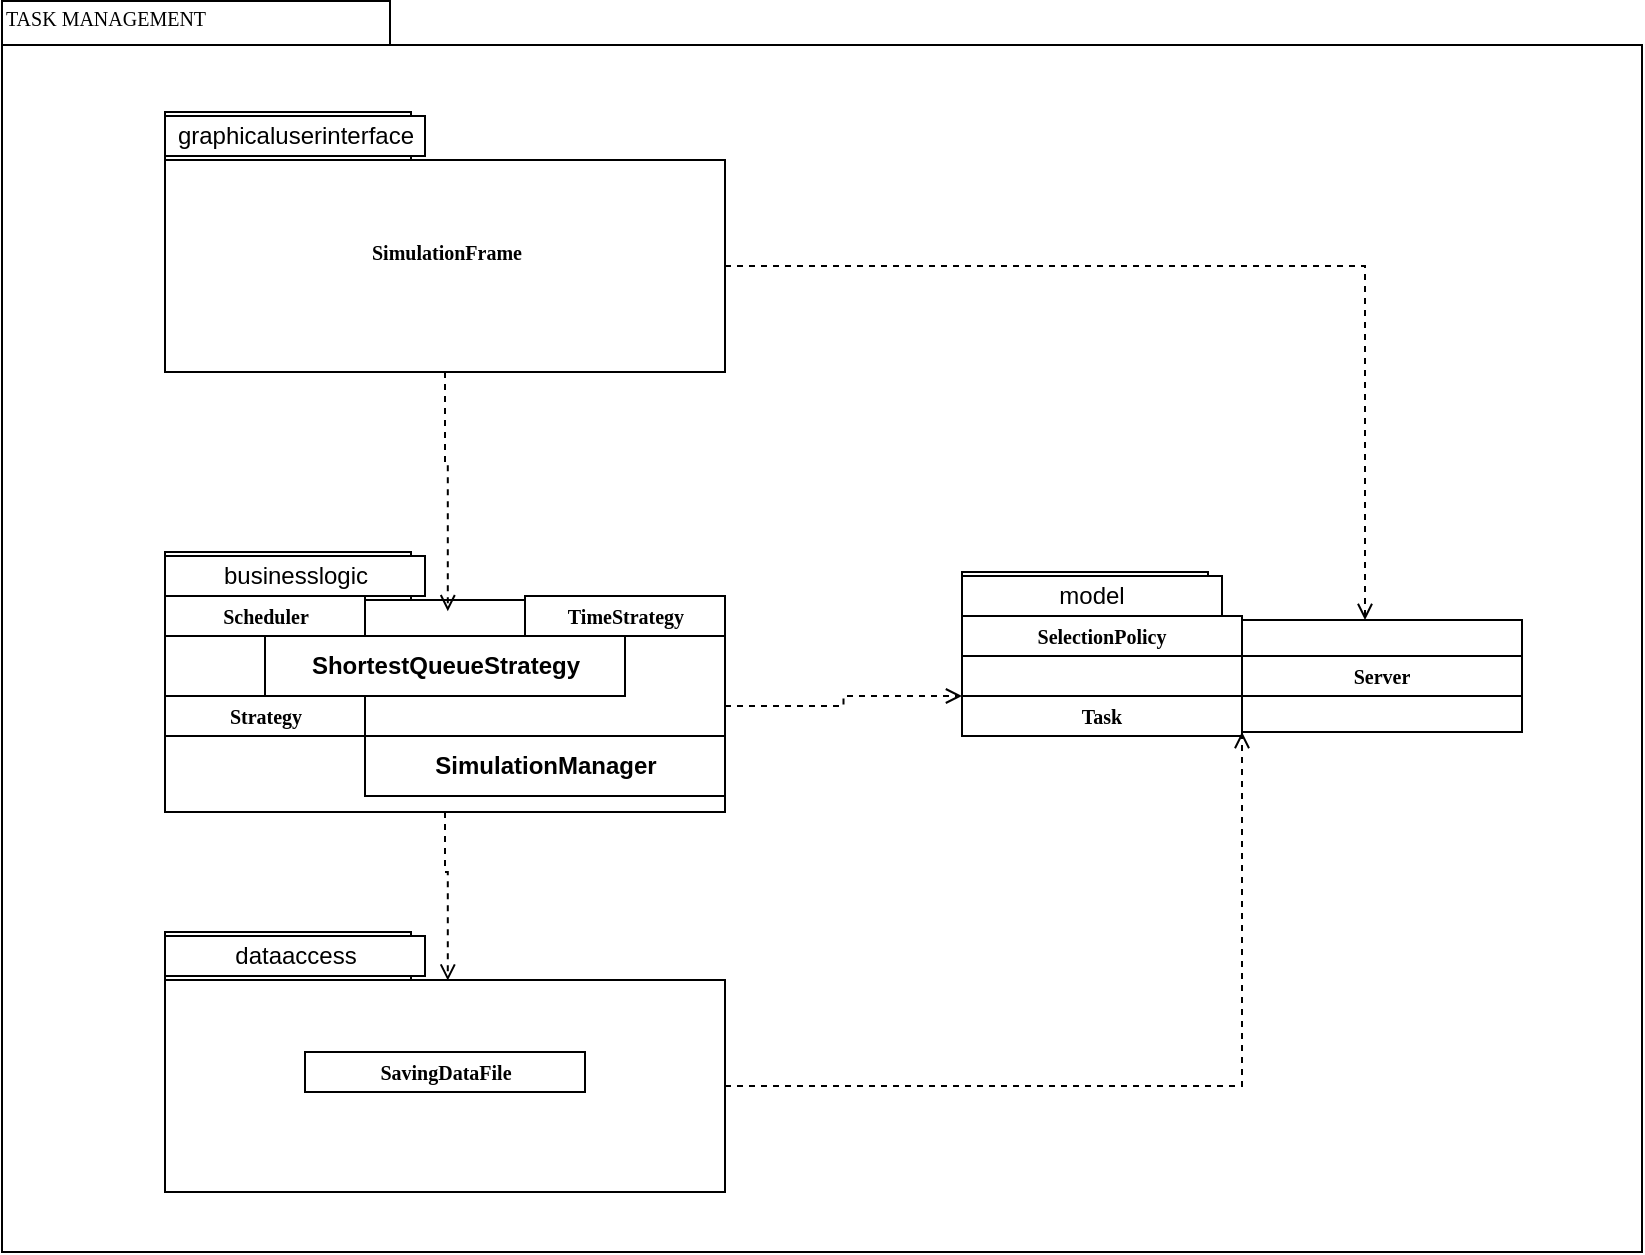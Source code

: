 <mxfile version="26.1.1">
  <diagram name="Page-1" id="b5b7bab2-c9e2-2cf4-8b2a-24fd1a2a6d21">
    <mxGraphModel dx="1880" dy="929" grid="1" gridSize="10" guides="1" tooltips="1" connect="1" arrows="1" fold="1" page="1" pageScale="1" pageWidth="827" pageHeight="1169" background="none" math="0" shadow="0">
      <root>
        <mxCell id="0" />
        <mxCell id="1" parent="0" />
        <mxCell id="6e0c8c40b5770093-72" value="" style="shape=folder;fontStyle=1;spacingTop=10;tabWidth=194;tabHeight=22;tabPosition=left;html=1;rounded=0;shadow=0;comic=0;labelBackgroundColor=none;strokeWidth=1;fillColor=none;fontFamily=Verdana;fontSize=10;align=center;" parent="1" vertex="1">
          <mxGeometry x="550" y="134.5" width="820" height="625.5" as="geometry" />
        </mxCell>
        <mxCell id="6e0c8c40b5770093-18" value="" style="group" parent="1" vertex="1" connectable="0">
          <mxGeometry x="631.5" y="190" width="280" height="130" as="geometry" />
        </mxCell>
        <mxCell id="6e0c8c40b5770093-11" value="SimulationFrame" style="shape=folder;fontStyle=1;spacingTop=10;tabWidth=123;tabHeight=24;tabPosition=left;html=1;rounded=0;shadow=0;comic=0;labelBackgroundColor=none;strokeWidth=1;fontFamily=Verdana;fontSize=10;align=center;" parent="6e0c8c40b5770093-18" vertex="1">
          <mxGeometry width="280" height="130" as="geometry" />
        </mxCell>
        <mxCell id="6e0c8c40b5770093-13" value="" style="triangle;whiteSpace=wrap;html=1;rounded=0;shadow=0;comic=0;labelBackgroundColor=none;strokeWidth=1;fontFamily=Verdana;fontSize=10;align=center;rotation=-90;" parent="6e0c8c40b5770093-18" vertex="1">
          <mxGeometry x="96" y="2" width="15" height="20" as="geometry" />
        </mxCell>
        <mxCell id="MFJyGnHrQG4eehkNf0yx-1" value="graphicaluserinterface" style="rounded=0;whiteSpace=wrap;html=1;" parent="6e0c8c40b5770093-18" vertex="1">
          <mxGeometry y="2" width="130" height="20" as="geometry" />
        </mxCell>
        <mxCell id="6e0c8c40b5770093-73" value="TASK MANAGEMENT" style="text;html=1;align=left;verticalAlign=top;spacingTop=-4;fontSize=10;fontFamily=Verdana" parent="1" vertex="1">
          <mxGeometry x="550" y="134.5" width="130" height="20" as="geometry" />
        </mxCell>
        <mxCell id="MFJyGnHrQG4eehkNf0yx-5" value="" style="group" parent="1" vertex="1" connectable="0">
          <mxGeometry x="631.5" y="410" width="280" height="130" as="geometry" />
        </mxCell>
        <mxCell id="MFJyGnHrQG4eehkNf0yx-6" value="" style="shape=folder;fontStyle=1;spacingTop=10;tabWidth=123;tabHeight=24;tabPosition=left;html=1;rounded=0;shadow=0;comic=0;labelBackgroundColor=none;strokeWidth=1;fontFamily=Verdana;fontSize=10;align=center;" parent="MFJyGnHrQG4eehkNf0yx-5" vertex="1">
          <mxGeometry width="280" height="130" as="geometry" />
        </mxCell>
        <mxCell id="MFJyGnHrQG4eehkNf0yx-7" value="" style="triangle;whiteSpace=wrap;html=1;rounded=0;shadow=0;comic=0;labelBackgroundColor=none;strokeWidth=1;fontFamily=Verdana;fontSize=10;align=center;rotation=-90;" parent="MFJyGnHrQG4eehkNf0yx-5" vertex="1">
          <mxGeometry x="96" y="2" width="15" height="20" as="geometry" />
        </mxCell>
        <mxCell id="MFJyGnHrQG4eehkNf0yx-8" value="businesslogic" style="rounded=0;whiteSpace=wrap;html=1;" parent="MFJyGnHrQG4eehkNf0yx-5" vertex="1">
          <mxGeometry y="2" width="130" height="20" as="geometry" />
        </mxCell>
        <mxCell id="MFJyGnHrQG4eehkNf0yx-9" value="&lt;span style=&quot;font-family: Verdana; font-size: 10px; font-weight: 700; text-wrap-mode: nowrap;&quot;&gt;Scheduler&lt;/span&gt;" style="rounded=0;whiteSpace=wrap;html=1;" parent="MFJyGnHrQG4eehkNf0yx-5" vertex="1">
          <mxGeometry y="22" width="100" height="20" as="geometry" />
        </mxCell>
        <mxCell id="MFJyGnHrQG4eehkNf0yx-10" value="&lt;span style=&quot;font-family: Verdana; font-size: 10px; font-weight: 700; text-wrap-mode: nowrap;&quot;&gt;TimeStrategy&lt;/span&gt;" style="rounded=0;whiteSpace=wrap;html=1;" parent="MFJyGnHrQG4eehkNf0yx-5" vertex="1">
          <mxGeometry x="180" y="22" width="100" height="20" as="geometry" />
        </mxCell>
        <mxCell id="zibmtN2zQkgb8H5z3HVV-1" value="&lt;b&gt;ShortestQueueStrategy&lt;/b&gt;" style="rounded=0;whiteSpace=wrap;html=1;" vertex="1" parent="MFJyGnHrQG4eehkNf0yx-5">
          <mxGeometry x="50" y="42" width="180" height="30" as="geometry" />
        </mxCell>
        <mxCell id="zibmtN2zQkgb8H5z3HVV-2" value="&lt;span style=&quot;font-family: Verdana; font-size: 10px; font-weight: 700; text-wrap-mode: nowrap;&quot;&gt;Strategy&lt;/span&gt;" style="rounded=0;whiteSpace=wrap;html=1;" vertex="1" parent="MFJyGnHrQG4eehkNf0yx-5">
          <mxGeometry y="72" width="100" height="20" as="geometry" />
        </mxCell>
        <mxCell id="zibmtN2zQkgb8H5z3HVV-3" value="&lt;b&gt;SimulationManager&lt;/b&gt;" style="rounded=0;whiteSpace=wrap;html=1;" vertex="1" parent="MFJyGnHrQG4eehkNf0yx-5">
          <mxGeometry x="100" y="92" width="180" height="30" as="geometry" />
        </mxCell>
        <mxCell id="MFJyGnHrQG4eehkNf0yx-12" value="" style="group" parent="1" vertex="1" connectable="0">
          <mxGeometry x="631.5" y="600" width="280" height="130" as="geometry" />
        </mxCell>
        <mxCell id="MFJyGnHrQG4eehkNf0yx-13" value="" style="shape=folder;fontStyle=1;spacingTop=10;tabWidth=123;tabHeight=24;tabPosition=left;html=1;rounded=0;shadow=0;comic=0;labelBackgroundColor=none;strokeWidth=1;fontFamily=Verdana;fontSize=10;align=center;" parent="MFJyGnHrQG4eehkNf0yx-12" vertex="1">
          <mxGeometry width="280" height="130" as="geometry" />
        </mxCell>
        <mxCell id="MFJyGnHrQG4eehkNf0yx-14" value="" style="triangle;whiteSpace=wrap;html=1;rounded=0;shadow=0;comic=0;labelBackgroundColor=none;strokeWidth=1;fontFamily=Verdana;fontSize=10;align=center;rotation=-90;" parent="MFJyGnHrQG4eehkNf0yx-12" vertex="1">
          <mxGeometry x="96" y="2" width="15" height="20" as="geometry" />
        </mxCell>
        <mxCell id="MFJyGnHrQG4eehkNf0yx-15" value="dataaccess" style="rounded=0;whiteSpace=wrap;html=1;" parent="MFJyGnHrQG4eehkNf0yx-12" vertex="1">
          <mxGeometry y="2" width="130" height="20" as="geometry" />
        </mxCell>
        <mxCell id="MFJyGnHrQG4eehkNf0yx-17" value="&lt;font face=&quot;Verdana&quot;&gt;&lt;span style=&quot;font-size: 10px; text-wrap-mode: nowrap;&quot;&gt;&lt;b&gt;SavingDataFile&lt;/b&gt;&lt;/span&gt;&lt;/font&gt;" style="rounded=0;whiteSpace=wrap;html=1;" parent="MFJyGnHrQG4eehkNf0yx-12" vertex="1">
          <mxGeometry x="70" y="60" width="140" height="20" as="geometry" />
        </mxCell>
        <mxCell id="MFJyGnHrQG4eehkNf0yx-18" value="" style="group" parent="1" vertex="1" connectable="0">
          <mxGeometry x="1030" y="420" width="280" height="130" as="geometry" />
        </mxCell>
        <mxCell id="MFJyGnHrQG4eehkNf0yx-19" value="" style="shape=folder;fontStyle=1;spacingTop=10;tabWidth=123;tabHeight=24;tabPosition=left;html=1;rounded=0;shadow=0;comic=0;labelBackgroundColor=none;strokeWidth=1;fontFamily=Verdana;fontSize=10;align=center;" parent="MFJyGnHrQG4eehkNf0yx-18" vertex="1">
          <mxGeometry width="280" height="80" as="geometry" />
        </mxCell>
        <mxCell id="MFJyGnHrQG4eehkNf0yx-20" value="" style="triangle;whiteSpace=wrap;html=1;rounded=0;shadow=0;comic=0;labelBackgroundColor=none;strokeWidth=1;fontFamily=Verdana;fontSize=10;align=center;rotation=-90;" parent="MFJyGnHrQG4eehkNf0yx-18" vertex="1">
          <mxGeometry x="96" y="2" width="15" height="20" as="geometry" />
        </mxCell>
        <mxCell id="MFJyGnHrQG4eehkNf0yx-21" value="model" style="rounded=0;whiteSpace=wrap;html=1;" parent="MFJyGnHrQG4eehkNf0yx-18" vertex="1">
          <mxGeometry y="2" width="130" height="20" as="geometry" />
        </mxCell>
        <mxCell id="MFJyGnHrQG4eehkNf0yx-22" value="&lt;font face=&quot;Verdana&quot;&gt;&lt;span style=&quot;font-size: 10px; text-wrap-mode: nowrap;&quot;&gt;&lt;b&gt;SelectionPolicy&lt;/b&gt;&lt;/span&gt;&lt;/font&gt;" style="rounded=0;whiteSpace=wrap;html=1;" parent="MFJyGnHrQG4eehkNf0yx-18" vertex="1">
          <mxGeometry y="22" width="140" height="20" as="geometry" />
        </mxCell>
        <mxCell id="MFJyGnHrQG4eehkNf0yx-23" value="&lt;font face=&quot;Verdana&quot;&gt;&lt;span style=&quot;font-size: 10px; text-wrap-mode: nowrap;&quot;&gt;&lt;b&gt;Task&lt;/b&gt;&lt;/span&gt;&lt;/font&gt;" style="rounded=0;whiteSpace=wrap;html=1;" parent="MFJyGnHrQG4eehkNf0yx-18" vertex="1">
          <mxGeometry y="62" width="140" height="20" as="geometry" />
        </mxCell>
        <mxCell id="MFJyGnHrQG4eehkNf0yx-24" value="&lt;font face=&quot;Verdana&quot;&gt;&lt;span style=&quot;font-size: 10px; text-wrap-mode: nowrap;&quot;&gt;&lt;b&gt;Server&lt;/b&gt;&lt;/span&gt;&lt;/font&gt;" style="rounded=0;whiteSpace=wrap;html=1;" parent="MFJyGnHrQG4eehkNf0yx-18" vertex="1">
          <mxGeometry x="140" y="42" width="140" height="20" as="geometry" />
        </mxCell>
        <mxCell id="MFJyGnHrQG4eehkNf0yx-27" style="edgeStyle=orthogonalEdgeStyle;rounded=0;orthogonalLoop=1;jettySize=auto;html=1;exitX=0.5;exitY=1;exitDx=0;exitDy=0;exitPerimeter=0;entryX=0.505;entryY=0.228;entryDx=0;entryDy=0;entryPerimeter=0;dashed=1;endArrow=open;endFill=0;" parent="1" source="6e0c8c40b5770093-11" target="MFJyGnHrQG4eehkNf0yx-6" edge="1">
          <mxGeometry relative="1" as="geometry" />
        </mxCell>
        <mxCell id="MFJyGnHrQG4eehkNf0yx-28" style="edgeStyle=orthogonalEdgeStyle;rounded=0;orthogonalLoop=1;jettySize=auto;html=1;exitX=0;exitY=0;exitDx=280;exitDy=77;exitPerimeter=0;entryX=0;entryY=0;entryDx=201.5;entryDy=24;entryPerimeter=0;dashed=1;endArrow=open;endFill=0;" parent="1" source="6e0c8c40b5770093-11" target="MFJyGnHrQG4eehkNf0yx-19" edge="1">
          <mxGeometry relative="1" as="geometry" />
        </mxCell>
        <mxCell id="MFJyGnHrQG4eehkNf0yx-29" style="edgeStyle=orthogonalEdgeStyle;rounded=0;orthogonalLoop=1;jettySize=auto;html=1;exitX=0;exitY=0;exitDx=280;exitDy=77;exitPerimeter=0;entryX=0;entryY=0;entryDx=0;entryDy=62;entryPerimeter=0;dashed=1;endArrow=open;endFill=0;" parent="1" source="MFJyGnHrQG4eehkNf0yx-6" target="MFJyGnHrQG4eehkNf0yx-19" edge="1">
          <mxGeometry relative="1" as="geometry" />
        </mxCell>
        <mxCell id="MFJyGnHrQG4eehkNf0yx-30" style="edgeStyle=orthogonalEdgeStyle;rounded=0;orthogonalLoop=1;jettySize=auto;html=1;exitX=0.5;exitY=1;exitDx=0;exitDy=0;exitPerimeter=0;entryX=0.505;entryY=0.187;entryDx=0;entryDy=0;entryPerimeter=0;dashed=1;endArrow=open;endFill=0;" parent="1" source="MFJyGnHrQG4eehkNf0yx-6" target="MFJyGnHrQG4eehkNf0yx-13" edge="1">
          <mxGeometry relative="1" as="geometry" />
        </mxCell>
        <mxCell id="MFJyGnHrQG4eehkNf0yx-31" style="edgeStyle=orthogonalEdgeStyle;rounded=0;orthogonalLoop=1;jettySize=auto;html=1;exitX=0;exitY=0;exitDx=280;exitDy=77;exitPerimeter=0;entryX=0.5;entryY=1;entryDx=0;entryDy=0;entryPerimeter=0;dashed=1;endArrow=open;endFill=0;" parent="1" source="MFJyGnHrQG4eehkNf0yx-13" target="MFJyGnHrQG4eehkNf0yx-19" edge="1">
          <mxGeometry relative="1" as="geometry" />
        </mxCell>
      </root>
    </mxGraphModel>
  </diagram>
</mxfile>
